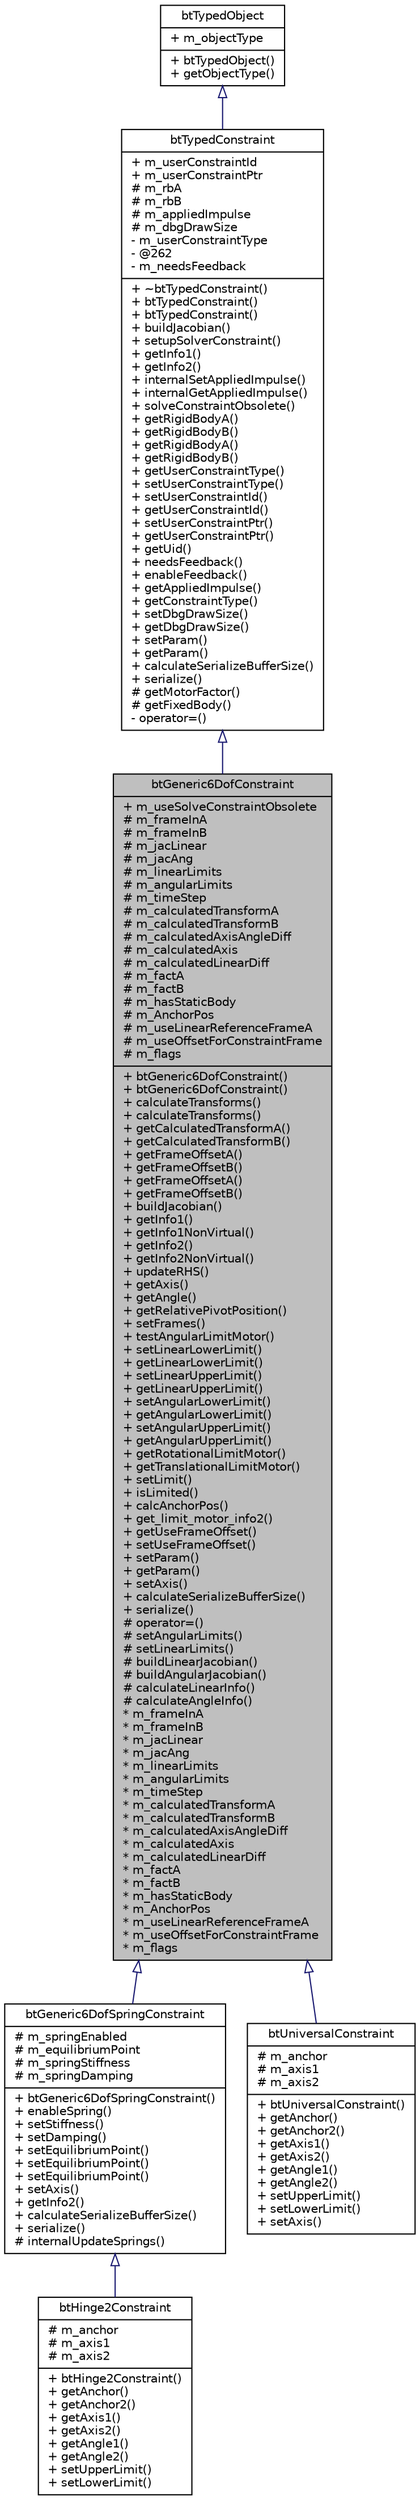digraph G
{
  edge [fontname="Helvetica",fontsize="10",labelfontname="Helvetica",labelfontsize="10"];
  node [fontname="Helvetica",fontsize="10",shape=record];
  Node1 [label="{btGeneric6DofConstraint\n|+ m_useSolveConstraintObsolete\l# m_frameInA\l# m_frameInB\l# m_jacLinear\l# m_jacAng\l# m_linearLimits\l# m_angularLimits\l# m_timeStep\l# m_calculatedTransformA\l# m_calculatedTransformB\l# m_calculatedAxisAngleDiff\l# m_calculatedAxis\l# m_calculatedLinearDiff\l# m_factA\l# m_factB\l# m_hasStaticBody\l# m_AnchorPos\l# m_useLinearReferenceFrameA\l# m_useOffsetForConstraintFrame\l# m_flags\l|+ btGeneric6DofConstraint()\l+ btGeneric6DofConstraint()\l+ calculateTransforms()\l+ calculateTransforms()\l+ getCalculatedTransformA()\l+ getCalculatedTransformB()\l+ getFrameOffsetA()\l+ getFrameOffsetB()\l+ getFrameOffsetA()\l+ getFrameOffsetB()\l+ buildJacobian()\l+ getInfo1()\l+ getInfo1NonVirtual()\l+ getInfo2()\l+ getInfo2NonVirtual()\l+ updateRHS()\l+ getAxis()\l+ getAngle()\l+ getRelativePivotPosition()\l+ setFrames()\l+ testAngularLimitMotor()\l+ setLinearLowerLimit()\l+ getLinearLowerLimit()\l+ setLinearUpperLimit()\l+ getLinearUpperLimit()\l+ setAngularLowerLimit()\l+ getAngularLowerLimit()\l+ setAngularUpperLimit()\l+ getAngularUpperLimit()\l+ getRotationalLimitMotor()\l+ getTranslationalLimitMotor()\l+ setLimit()\l+ isLimited()\l+ calcAnchorPos()\l+ get_limit_motor_info2()\l+ getUseFrameOffset()\l+ setUseFrameOffset()\l+ setParam()\l+ getParam()\l+ setAxis()\l+ calculateSerializeBufferSize()\l+ serialize()\l# operator=()\l# setAngularLimits()\l# setLinearLimits()\l# buildLinearJacobian()\l# buildAngularJacobian()\l# calculateLinearInfo()\l# calculateAngleInfo()\l* m_frameInA\l* m_frameInB\l* m_jacLinear\l* m_jacAng\l* m_linearLimits\l* m_angularLimits\l* m_timeStep\l* m_calculatedTransformA\l* m_calculatedTransformB\l* m_calculatedAxisAngleDiff\l* m_calculatedAxis\l* m_calculatedLinearDiff\l* m_factA\l* m_factB\l* m_hasStaticBody\l* m_AnchorPos\l* m_useLinearReferenceFrameA\l* m_useOffsetForConstraintFrame\l* m_flags\l}",height=0.2,width=0.4,color="black", fillcolor="grey75", style="filled" fontcolor="black"];
  Node2 -> Node1 [dir=back,color="midnightblue",fontsize="10",style="solid",arrowtail="empty",fontname="Helvetica"];
  Node2 [label="{btTypedConstraint\n|+ m_userConstraintId\l+ m_userConstraintPtr\l# m_rbA\l# m_rbB\l# m_appliedImpulse\l# m_dbgDrawSize\l- m_userConstraintType\l- @262\l- m_needsFeedback\l|+ ~btTypedConstraint()\l+ btTypedConstraint()\l+ btTypedConstraint()\l+ buildJacobian()\l+ setupSolverConstraint()\l+ getInfo1()\l+ getInfo2()\l+ internalSetAppliedImpulse()\l+ internalGetAppliedImpulse()\l+ solveConstraintObsolete()\l+ getRigidBodyA()\l+ getRigidBodyB()\l+ getRigidBodyA()\l+ getRigidBodyB()\l+ getUserConstraintType()\l+ setUserConstraintType()\l+ setUserConstraintId()\l+ getUserConstraintId()\l+ setUserConstraintPtr()\l+ getUserConstraintPtr()\l+ getUid()\l+ needsFeedback()\l+ enableFeedback()\l+ getAppliedImpulse()\l+ getConstraintType()\l+ setDbgDrawSize()\l+ getDbgDrawSize()\l+ setParam()\l+ getParam()\l+ calculateSerializeBufferSize()\l+ serialize()\l# getMotorFactor()\l# getFixedBody()\l- operator=()\l}",height=0.2,width=0.4,color="black", fillcolor="white", style="filled",URL="$df/daa/classbtTypedConstraint.html",tooltip="TypedConstraint is the baseclass for Bullet constraints and vehicles."];
  Node3 -> Node2 [dir=back,color="midnightblue",fontsize="10",style="solid",arrowtail="empty",fontname="Helvetica"];
  Node3 [label="{btTypedObject\n|+ m_objectType\l|+ btTypedObject()\l+ getObjectType()\l}",height=0.2,width=0.4,color="black", fillcolor="white", style="filled",URL="$d3/d37/structbtTypedObject.html",tooltip="rudimentary class to provide type info"];
  Node1 -> Node4 [dir=back,color="midnightblue",fontsize="10",style="solid",arrowtail="empty",fontname="Helvetica"];
  Node4 [label="{btGeneric6DofSpringConstraint\n|# m_springEnabled\l# m_equilibriumPoint\l# m_springStiffness\l# m_springDamping\l|+ btGeneric6DofSpringConstraint()\l+ enableSpring()\l+ setStiffness()\l+ setDamping()\l+ setEquilibriumPoint()\l+ setEquilibriumPoint()\l+ setEquilibriumPoint()\l+ setAxis()\l+ getInfo2()\l+ calculateSerializeBufferSize()\l+ serialize()\l# internalUpdateSprings()\l}",height=0.2,width=0.4,color="black", fillcolor="white", style="filled",URL="$d7/d7b/classbtGeneric6DofSpringConstraint.html",tooltip="Generic 6 DOF constraint that allows to set spring motors to any translational and rotational DOF..."];
  Node4 -> Node5 [dir=back,color="midnightblue",fontsize="10",style="solid",arrowtail="empty",fontname="Helvetica"];
  Node5 [label="{btHinge2Constraint\n|# m_anchor\l# m_axis1\l# m_axis2\l|+ btHinge2Constraint()\l+ getAnchor()\l+ getAnchor2()\l+ getAxis1()\l+ getAxis2()\l+ getAngle1()\l+ getAngle2()\l+ setUpperLimit()\l+ setLowerLimit()\l}",height=0.2,width=0.4,color="black", fillcolor="white", style="filled",URL="$d0/d4f/classbtHinge2Constraint.html"];
  Node1 -> Node6 [dir=back,color="midnightblue",fontsize="10",style="solid",arrowtail="empty",fontname="Helvetica"];
  Node6 [label="{btUniversalConstraint\n|# m_anchor\l# m_axis1\l# m_axis2\l|+ btUniversalConstraint()\l+ getAnchor()\l+ getAnchor2()\l+ getAxis1()\l+ getAxis2()\l+ getAngle1()\l+ getAngle2()\l+ setUpperLimit()\l+ setLowerLimit()\l+ setAxis()\l}",height=0.2,width=0.4,color="black", fillcolor="white", style="filled",URL="$d2/d13/classbtUniversalConstraint.html"];
}
